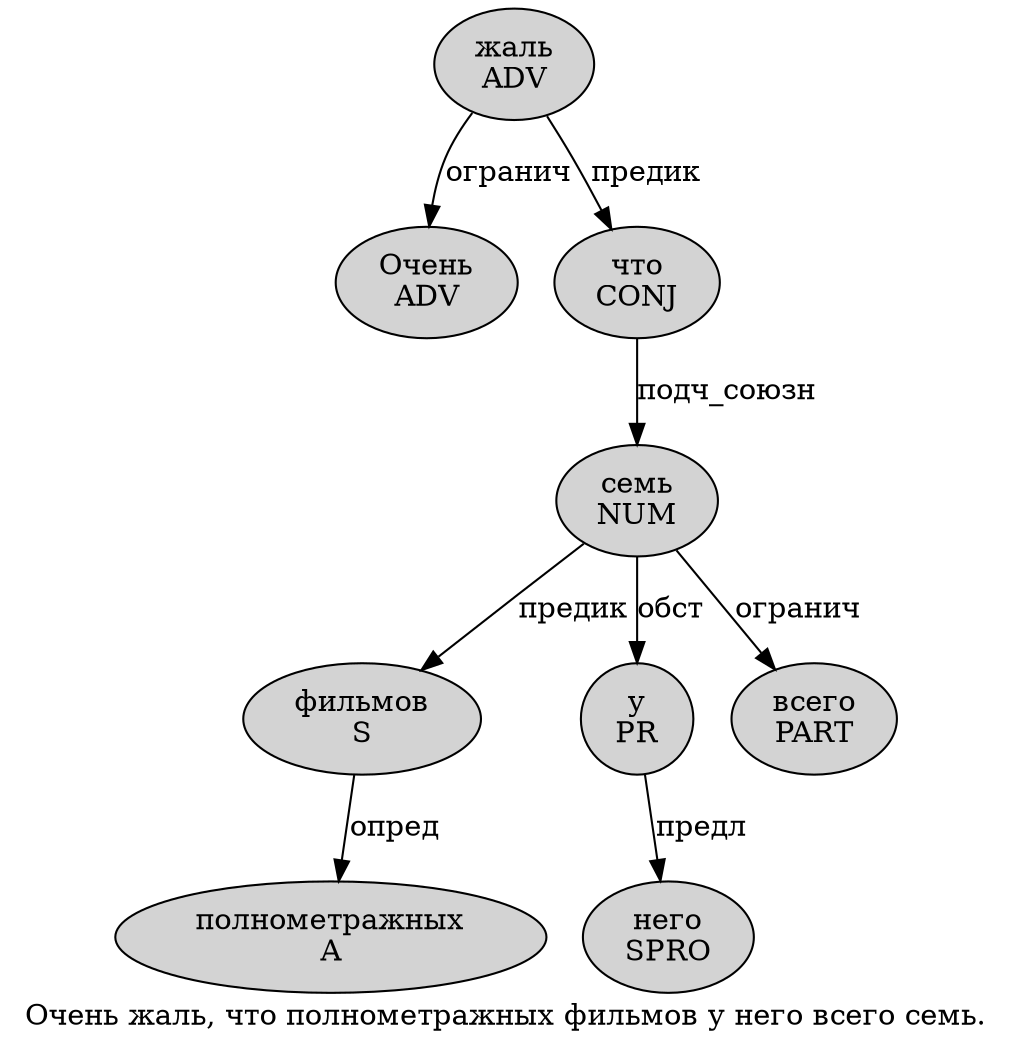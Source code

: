 digraph SENTENCE_2163 {
	graph [label="Очень жаль, что полнометражных фильмов у него всего семь."]
	node [style=filled]
		0 [label="Очень
ADV" color="" fillcolor=lightgray penwidth=1 shape=ellipse]
		1 [label="жаль
ADV" color="" fillcolor=lightgray penwidth=1 shape=ellipse]
		3 [label="что
CONJ" color="" fillcolor=lightgray penwidth=1 shape=ellipse]
		4 [label="полнометражных
A" color="" fillcolor=lightgray penwidth=1 shape=ellipse]
		5 [label="фильмов
S" color="" fillcolor=lightgray penwidth=1 shape=ellipse]
		6 [label="у
PR" color="" fillcolor=lightgray penwidth=1 shape=ellipse]
		7 [label="него
SPRO" color="" fillcolor=lightgray penwidth=1 shape=ellipse]
		8 [label="всего
PART" color="" fillcolor=lightgray penwidth=1 shape=ellipse]
		9 [label="семь
NUM" color="" fillcolor=lightgray penwidth=1 shape=ellipse]
			9 -> 5 [label="предик"]
			9 -> 6 [label="обст"]
			9 -> 8 [label="огранич"]
			6 -> 7 [label="предл"]
			1 -> 0 [label="огранич"]
			1 -> 3 [label="предик"]
			3 -> 9 [label="подч_союзн"]
			5 -> 4 [label="опред"]
}